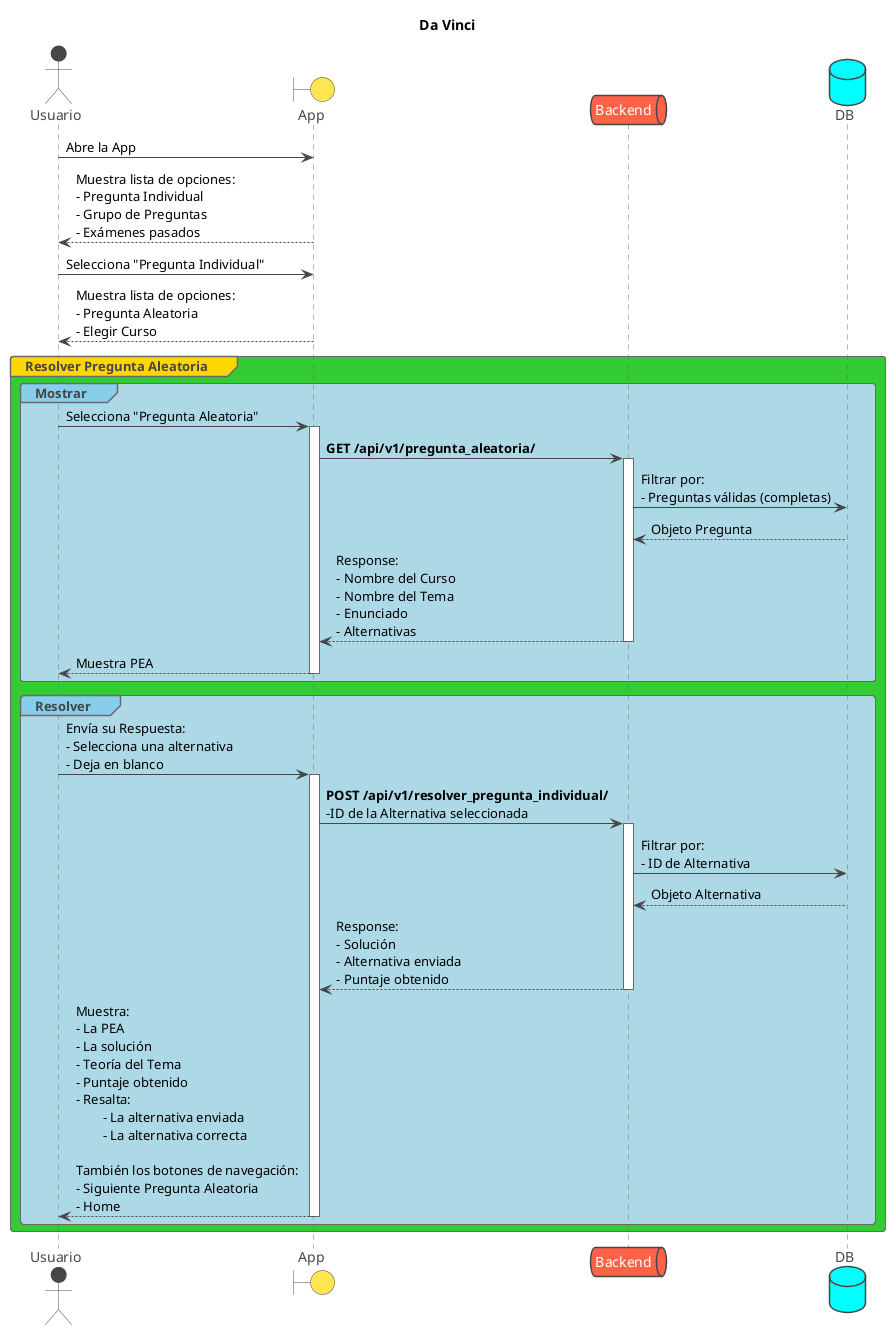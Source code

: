 @startuml Da Vinci
!theme vibrant

title Da Vinci

actor Usuario
boundary App
queue Backend
database DB


Usuario -> App: Abre la App
Usuario <-- App: Muestra lista de opciones: \n- Pregunta Individual \n- Grupo de Preguntas \n- Exámenes pasados
Usuario -> App: Selecciona "Pregunta Individual"
Usuario <-- App: Muestra lista de opciones: \n- Pregunta Aleatoria \n- Elegir Curso

group#Gold  #LimeGreen Resolver Pregunta Aleatoria
group#SkyBlue #LightBlue Mostrar
Usuario -> App: Selecciona "Pregunta Aleatoria"
activate App
App -> Backend: **GET /api/v1/pregunta_aleatoria/**
activate Backend
Backend -> DB: Filtrar por: \n- Preguntas válidas (completas)
Backend <-- DB: Objeto Pregunta
App <-- Backend: Response: \n- Nombre del Curso \n- Nombre del Tema \n- Enunciado \n- Alternativas
deactivate Backend
Usuario <-- App: Muestra PEA
deactivate App
end
group#SkyBlue #LightBlue Resolver
Usuario -> App: Envía su Respuesta: \n- Selecciona una alternativa \n- Deja en blanco
activate App
App -> Backend: **POST /api/v1/resolver_pregunta_individual/** \n-ID de la Alternativa seleccionada
activate Backend
Backend -> DB: Filtrar por: \n- ID de Alternativa
Backend <-- DB: Objeto Alternativa
App <-- Backend: Response: \n- Solución \n- Alternativa enviada \n- Puntaje obtenido
deactivate Backend
Usuario <-- App: Muestra: \n- La PEA \n- La solución \n- Teoría del Tema \n- Puntaje obtenido \n- Resalta: \n\t- La alternativa enviada \n\t- La alternativa correcta \n\nTambién los botones de navegación: \n- Siguiente Pregunta Aleatoria \n- Home
deactivate App
end
end
@enduml
